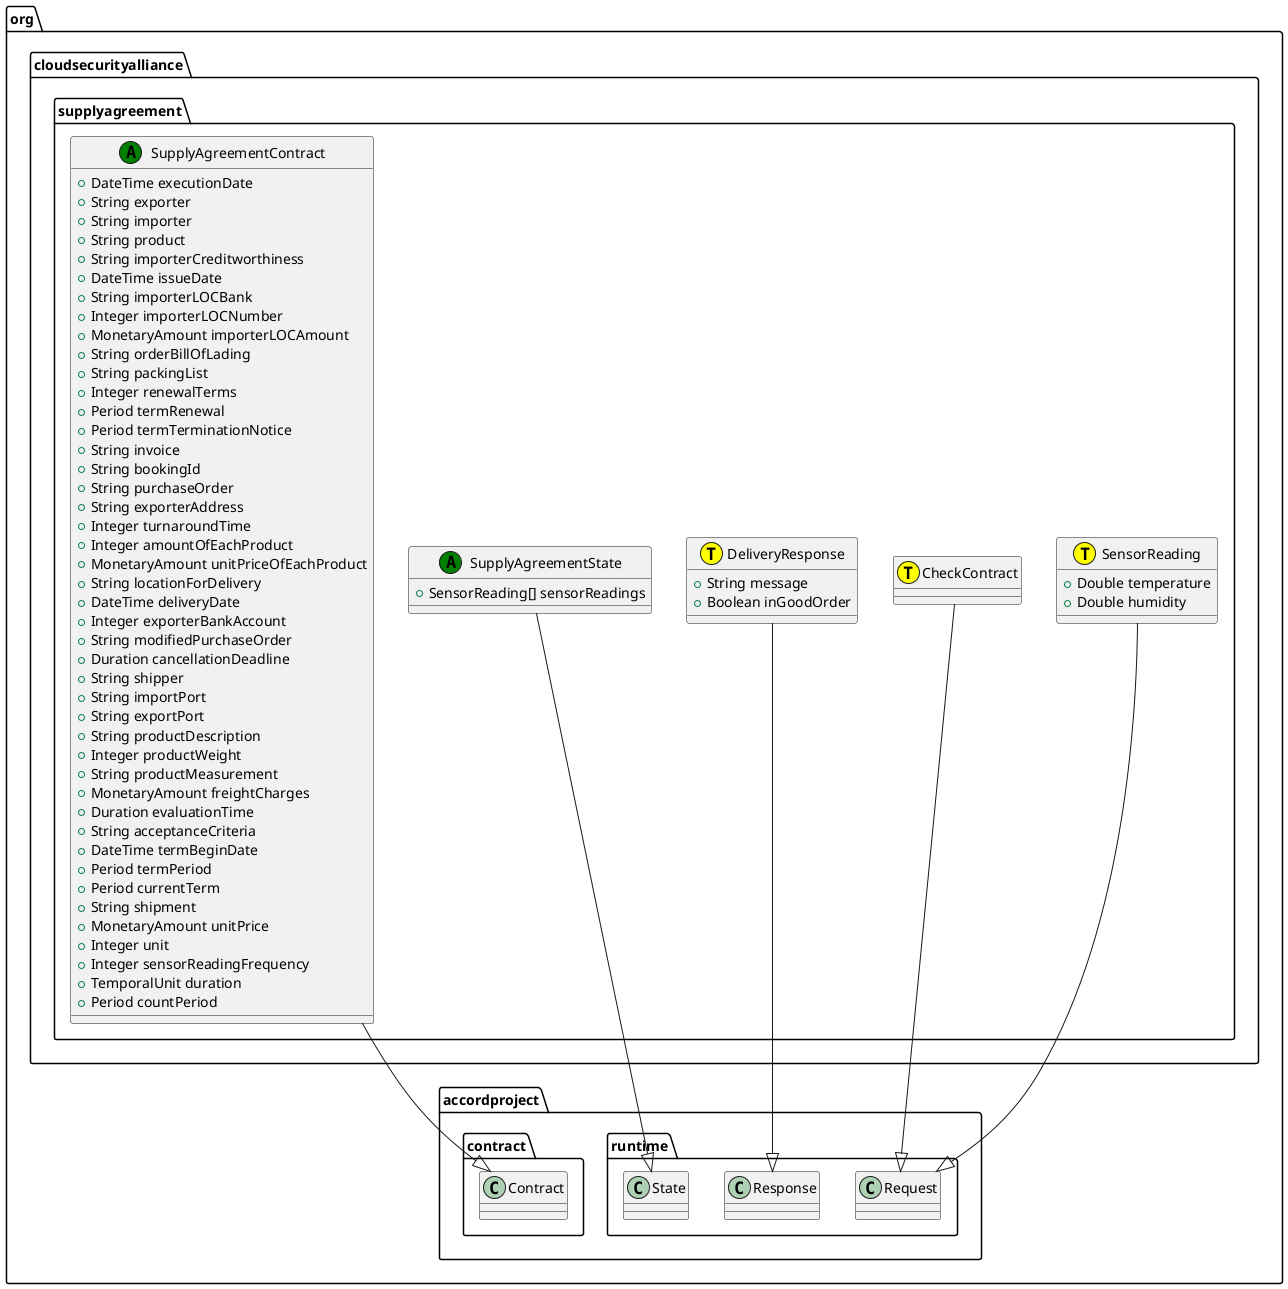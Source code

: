 @startuml
class org.cloudsecurityalliance.supplyagreement.SensorReading << (T,yellow) >> {
   + Double temperature
   + Double humidity
}
org.cloudsecurityalliance.supplyagreement.SensorReading --|> org.accordproject.runtime.Request
class org.cloudsecurityalliance.supplyagreement.CheckContract << (T,yellow) >> {
}
org.cloudsecurityalliance.supplyagreement.CheckContract --|> org.accordproject.runtime.Request
class org.cloudsecurityalliance.supplyagreement.DeliveryResponse << (T,yellow) >> {
   + String message
   + Boolean inGoodOrder
}
org.cloudsecurityalliance.supplyagreement.DeliveryResponse --|> org.accordproject.runtime.Response
class org.cloudsecurityalliance.supplyagreement.SupplyAgreementState << (A,green) >> {
   + SensorReading[] sensorReadings
}
org.cloudsecurityalliance.supplyagreement.SupplyAgreementState --|> org.accordproject.runtime.State
class org.cloudsecurityalliance.supplyagreement.SupplyAgreementContract << (A,green) >> {
   + DateTime executionDate
   + String exporter
   + String importer
   + String product
   + String importerCreditworthiness
   + DateTime issueDate
   + String importerLOCBank
   + Integer importerLOCNumber
   + MonetaryAmount importerLOCAmount
   + String orderBillOfLading
   + String packingList
   + Integer renewalTerms
   + Period termRenewal
   + Period termTerminationNotice
   + String invoice
   + String bookingId
   + String purchaseOrder
   + String exporterAddress
   + Integer turnaroundTime
   + Integer amountOfEachProduct
   + MonetaryAmount unitPriceOfEachProduct
   + String locationForDelivery
   + DateTime deliveryDate
   + Integer exporterBankAccount
   + String modifiedPurchaseOrder
   + Duration cancellationDeadline
   + String shipper
   + String importPort
   + String exportPort
   + String productDescription
   + Integer productWeight
   + String productMeasurement
   + MonetaryAmount freightCharges
   + Duration evaluationTime
   + String acceptanceCriteria
   + DateTime termBeginDate
   + Period termPeriod
   + Period currentTerm
   + String shipment
   + MonetaryAmount unitPrice
   + Integer unit
   + Integer sensorReadingFrequency
   + TemporalUnit duration
   + Period countPeriod
}
org.cloudsecurityalliance.supplyagreement.SupplyAgreementContract --|> org.accordproject.contract.Contract
@enduml
